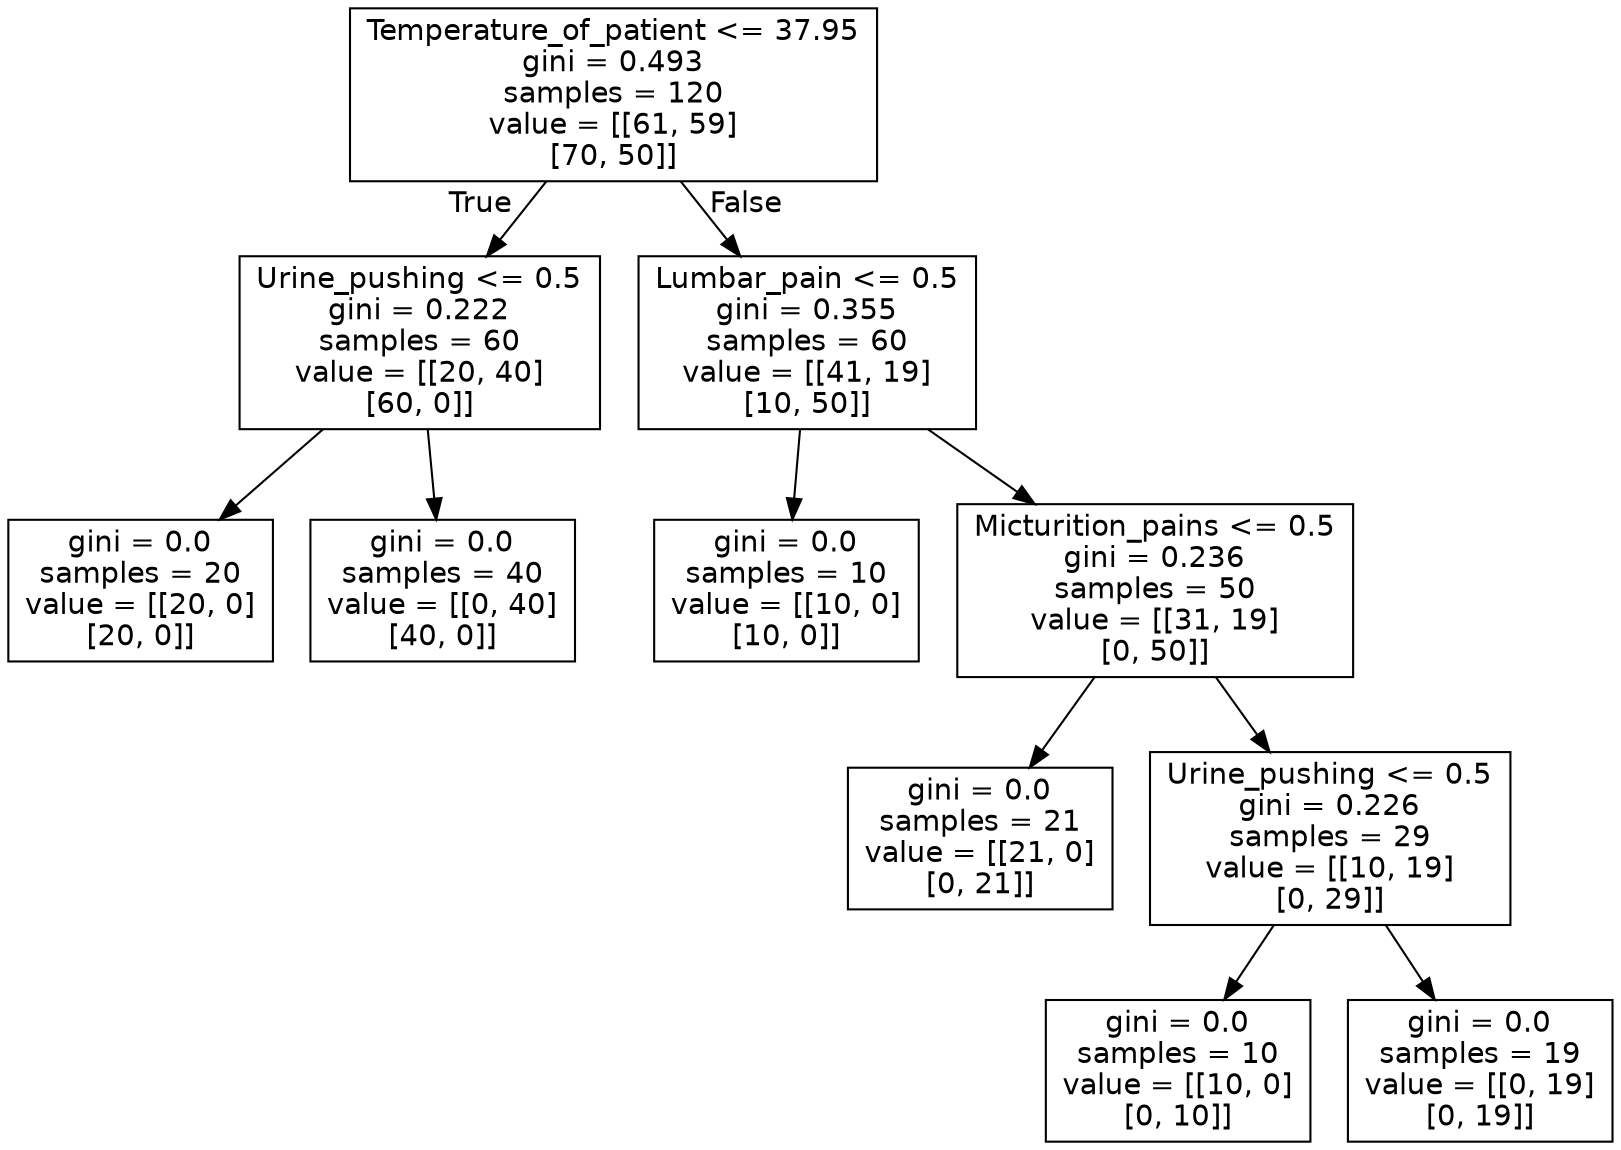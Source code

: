 digraph Tree {
node [shape=box, fontname="helvetica"] ;
edge [fontname="helvetica"] ;
0 [label="Temperature_of_patient <= 37.95\ngini = 0.493\nsamples = 120\nvalue = [[61, 59]\n[70, 50]]"] ;
1 [label="Urine_pushing <= 0.5\ngini = 0.222\nsamples = 60\nvalue = [[20, 40]\n[60, 0]]"] ;
0 -> 1 [labeldistance=2.5, labelangle=45, headlabel="True"] ;
2 [label="gini = 0.0\nsamples = 20\nvalue = [[20, 0]\n[20, 0]]"] ;
1 -> 2 ;
3 [label="gini = 0.0\nsamples = 40\nvalue = [[0, 40]\n[40, 0]]"] ;
1 -> 3 ;
4 [label="Lumbar_pain <= 0.5\ngini = 0.355\nsamples = 60\nvalue = [[41, 19]\n[10, 50]]"] ;
0 -> 4 [labeldistance=2.5, labelangle=-45, headlabel="False"] ;
5 [label="gini = 0.0\nsamples = 10\nvalue = [[10, 0]\n[10, 0]]"] ;
4 -> 5 ;
6 [label="Micturition_pains <= 0.5\ngini = 0.236\nsamples = 50\nvalue = [[31, 19]\n[0, 50]]"] ;
4 -> 6 ;
7 [label="gini = 0.0\nsamples = 21\nvalue = [[21, 0]\n[0, 21]]"] ;
6 -> 7 ;
8 [label="Urine_pushing <= 0.5\ngini = 0.226\nsamples = 29\nvalue = [[10, 19]\n[0, 29]]"] ;
6 -> 8 ;
9 [label="gini = 0.0\nsamples = 10\nvalue = [[10, 0]\n[0, 10]]"] ;
8 -> 9 ;
10 [label="gini = 0.0\nsamples = 19\nvalue = [[0, 19]\n[0, 19]]"] ;
8 -> 10 ;
}
